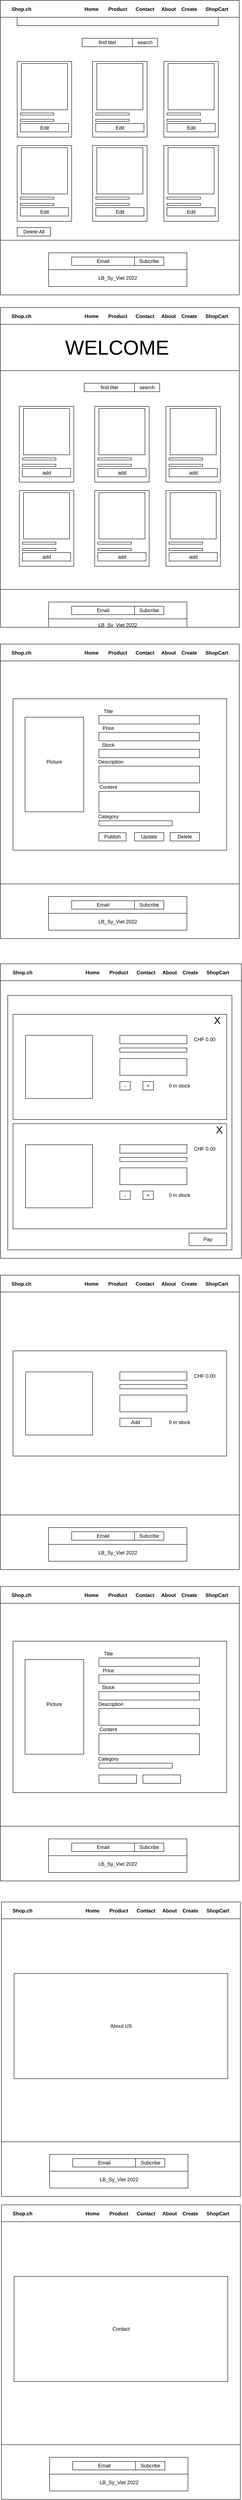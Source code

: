 <mxfile version="13.9.9" type="device"><diagram id="aAwoSKU20hI0yWOEEthW" name="Seite-1"><mxGraphModel dx="1328" dy="800" grid="1" gridSize="10" guides="1" tooltips="1" connect="1" arrows="1" fold="1" page="1" pageScale="1" pageWidth="827" pageHeight="1169" math="0" shadow="0"><root><mxCell id="0"/><mxCell id="1" parent="0"/><mxCell id="VE9Fbb1zodF2gff51xlT-2" value="Shop.ch                                      Home       Product      Contact     About    Create      ShopCart" style="swimlane;startSize=40;" parent="1" vertex="1"><mxGeometry x="170" y="380" width="570" height="700" as="geometry"/></mxCell><mxCell id="VE9Fbb1zodF2gff51xlT-9" value="" style="rounded=0;whiteSpace=wrap;html=1;rotation=-180;" parent="VE9Fbb1zodF2gff51xlT-2" vertex="1"><mxGeometry y="570" width="570" height="130" as="geometry"/></mxCell><mxCell id="VE9Fbb1zodF2gff51xlT-10" value="v" style="rounded=0;whiteSpace=wrap;html=1;" parent="VE9Fbb1zodF2gff51xlT-2" vertex="1"><mxGeometry x="115" y="600" width="330" height="40" as="geometry"/></mxCell><mxCell id="VE9Fbb1zodF2gff51xlT-11" value="Email" style="rounded=0;whiteSpace=wrap;html=1;" parent="VE9Fbb1zodF2gff51xlT-2" vertex="1"><mxGeometry x="170" y="610" width="150" height="20" as="geometry"/></mxCell><mxCell id="VE9Fbb1zodF2gff51xlT-12" value="Subcribe" style="rounded=0;whiteSpace=wrap;html=1;" parent="VE9Fbb1zodF2gff51xlT-2" vertex="1"><mxGeometry x="320" y="610" width="70" height="20" as="geometry"/></mxCell><mxCell id="VE9Fbb1zodF2gff51xlT-14" value="&lt;div&gt;&lt;span&gt;LB_Sy_Viet 2022&lt;/span&gt;&lt;/div&gt;" style="rounded=0;whiteSpace=wrap;html=1;" parent="VE9Fbb1zodF2gff51xlT-2" vertex="1"><mxGeometry x="115" y="640" width="330" height="40" as="geometry"/></mxCell><mxCell id="0Js-9L7EiViOuTDmdmKw-418" value="" style="rounded=0;whiteSpace=wrap;html=1;rotation=-90;" parent="VE9Fbb1zodF2gff51xlT-2" vertex="1"><mxGeometry x="15" y="370" width="180" height="130" as="geometry"/></mxCell><mxCell id="0Js-9L7EiViOuTDmdmKw-419" value="" style="rounded=0;whiteSpace=wrap;html=1;rotation=-90;" parent="VE9Fbb1zodF2gff51xlT-2" vertex="1"><mxGeometry x="195" y="370" width="180" height="130" as="geometry"/></mxCell><mxCell id="0Js-9L7EiViOuTDmdmKw-420" value="" style="rounded=0;whiteSpace=wrap;html=1;rotation=-90;" parent="VE9Fbb1zodF2gff51xlT-2" vertex="1"><mxGeometry x="275" y="445" width="20" height="115" as="geometry"/></mxCell><mxCell id="0Js-9L7EiViOuTDmdmKw-421" value="Edit" style="rounded=0;whiteSpace=wrap;html=1;rotation=0;" parent="VE9Fbb1zodF2gff51xlT-2" vertex="1"><mxGeometry x="47.5" y="492.5" width="115" height="20" as="geometry"/></mxCell><mxCell id="0Js-9L7EiViOuTDmdmKw-422" value="" style="whiteSpace=wrap;html=1;aspect=fixed;" parent="VE9Fbb1zodF2gff51xlT-2" vertex="1"><mxGeometry x="50" y="350" width="110" height="110" as="geometry"/></mxCell><mxCell id="0Js-9L7EiViOuTDmdmKw-423" value="" style="whiteSpace=wrap;html=1;aspect=fixed;" parent="VE9Fbb1zodF2gff51xlT-2" vertex="1"><mxGeometry x="230" y="350" width="110" height="110" as="geometry"/></mxCell><mxCell id="0Js-9L7EiViOuTDmdmKw-424" value="" style="rounded=0;whiteSpace=wrap;html=1;rotation=-90;" parent="VE9Fbb1zodF2gff51xlT-2" vertex="1"><mxGeometry x="85" y="445" width="5" height="80" as="geometry"/></mxCell><mxCell id="0Js-9L7EiViOuTDmdmKw-425" value="" style="rounded=0;whiteSpace=wrap;html=1;rotation=-90;" parent="VE9Fbb1zodF2gff51xlT-2" vertex="1"><mxGeometry x="85" y="430" width="5" height="80" as="geometry"/></mxCell><mxCell id="0Js-9L7EiViOuTDmdmKw-426" value="" style="rounded=0;whiteSpace=wrap;html=1;rotation=-90;" parent="VE9Fbb1zodF2gff51xlT-2" vertex="1"><mxGeometry x="265" y="430" width="5" height="80" as="geometry"/></mxCell><mxCell id="0Js-9L7EiViOuTDmdmKw-427" value="" style="rounded=0;whiteSpace=wrap;html=1;rotation=-90;" parent="VE9Fbb1zodF2gff51xlT-2" vertex="1"><mxGeometry x="265" y="445" width="5" height="80" as="geometry"/></mxCell><mxCell id="0Js-9L7EiViOuTDmdmKw-428" value="" style="rounded=0;whiteSpace=wrap;html=1;rotation=-90;" parent="VE9Fbb1zodF2gff51xlT-2" vertex="1"><mxGeometry x="365" y="370" width="180" height="130" as="geometry"/></mxCell><mxCell id="0Js-9L7EiViOuTDmdmKw-429" value="" style="rounded=0;whiteSpace=wrap;html=1;rotation=-90;" parent="VE9Fbb1zodF2gff51xlT-2" vertex="1"><mxGeometry x="445" y="445" width="20" height="115" as="geometry"/></mxCell><mxCell id="0Js-9L7EiViOuTDmdmKw-430" value="" style="whiteSpace=wrap;html=1;aspect=fixed;" parent="VE9Fbb1zodF2gff51xlT-2" vertex="1"><mxGeometry x="400" y="350" width="110" height="110" as="geometry"/></mxCell><mxCell id="0Js-9L7EiViOuTDmdmKw-431" value="" style="rounded=0;whiteSpace=wrap;html=1;rotation=-90;" parent="VE9Fbb1zodF2gff51xlT-2" vertex="1"><mxGeometry x="435" y="430" width="5" height="80" as="geometry"/></mxCell><mxCell id="0Js-9L7EiViOuTDmdmKw-432" value="" style="rounded=0;whiteSpace=wrap;html=1;rotation=-90;" parent="VE9Fbb1zodF2gff51xlT-2" vertex="1"><mxGeometry x="435" y="445" width="5" height="80" as="geometry"/></mxCell><mxCell id="0Js-9L7EiViOuTDmdmKw-433" value="" style="rounded=0;whiteSpace=wrap;html=1;rotation=-90;" parent="VE9Fbb1zodF2gff51xlT-2" vertex="1"><mxGeometry x="195" y="370" width="180" height="130" as="geometry"/></mxCell><mxCell id="0Js-9L7EiViOuTDmdmKw-434" value="Edit" style="rounded=0;whiteSpace=wrap;html=1;rotation=0;" parent="VE9Fbb1zodF2gff51xlT-2" vertex="1"><mxGeometry x="227.5" y="492.5" width="115" height="20" as="geometry"/></mxCell><mxCell id="0Js-9L7EiViOuTDmdmKw-435" value="" style="whiteSpace=wrap;html=1;aspect=fixed;" parent="VE9Fbb1zodF2gff51xlT-2" vertex="1"><mxGeometry x="230" y="350" width="110" height="110" as="geometry"/></mxCell><mxCell id="0Js-9L7EiViOuTDmdmKw-436" value="" style="rounded=0;whiteSpace=wrap;html=1;rotation=-90;" parent="VE9Fbb1zodF2gff51xlT-2" vertex="1"><mxGeometry x="265" y="445" width="5" height="80" as="geometry"/></mxCell><mxCell id="0Js-9L7EiViOuTDmdmKw-437" value="" style="rounded=0;whiteSpace=wrap;html=1;rotation=-90;" parent="VE9Fbb1zodF2gff51xlT-2" vertex="1"><mxGeometry x="265" y="430" width="5" height="80" as="geometry"/></mxCell><mxCell id="0Js-9L7EiViOuTDmdmKw-438" value="" style="rounded=0;whiteSpace=wrap;html=1;rotation=-90;" parent="VE9Fbb1zodF2gff51xlT-2" vertex="1"><mxGeometry x="365" y="370" width="180" height="130" as="geometry"/></mxCell><mxCell id="0Js-9L7EiViOuTDmdmKw-439" value="Edit" style="rounded=0;whiteSpace=wrap;html=1;rotation=0;" parent="VE9Fbb1zodF2gff51xlT-2" vertex="1"><mxGeometry x="397.5" y="492.5" width="115" height="20" as="geometry"/></mxCell><mxCell id="0Js-9L7EiViOuTDmdmKw-440" value="" style="whiteSpace=wrap;html=1;aspect=fixed;" parent="VE9Fbb1zodF2gff51xlT-2" vertex="1"><mxGeometry x="400" y="350" width="110" height="110" as="geometry"/></mxCell><mxCell id="0Js-9L7EiViOuTDmdmKw-441" value="" style="rounded=0;whiteSpace=wrap;html=1;rotation=-90;" parent="VE9Fbb1zodF2gff51xlT-2" vertex="1"><mxGeometry x="435" y="445" width="5" height="80" as="geometry"/></mxCell><mxCell id="0Js-9L7EiViOuTDmdmKw-442" value="" style="rounded=0;whiteSpace=wrap;html=1;rotation=-90;" parent="VE9Fbb1zodF2gff51xlT-2" vertex="1"><mxGeometry x="435" y="430" width="5" height="80" as="geometry"/></mxCell><mxCell id="0Js-9L7EiViOuTDmdmKw-443" value="" style="rounded=0;whiteSpace=wrap;html=1;rotation=-90;" parent="VE9Fbb1zodF2gff51xlT-2" vertex="1"><mxGeometry x="15" y="170" width="180" height="130" as="geometry"/></mxCell><mxCell id="0Js-9L7EiViOuTDmdmKw-444" value="" style="rounded=0;whiteSpace=wrap;html=1;rotation=-90;" parent="VE9Fbb1zodF2gff51xlT-2" vertex="1"><mxGeometry x="195" y="170" width="180" height="130" as="geometry"/></mxCell><mxCell id="0Js-9L7EiViOuTDmdmKw-445" value="" style="rounded=0;whiteSpace=wrap;html=1;rotation=-90;" parent="VE9Fbb1zodF2gff51xlT-2" vertex="1"><mxGeometry x="275" y="245" width="20" height="115" as="geometry"/></mxCell><mxCell id="0Js-9L7EiViOuTDmdmKw-446" value="Edit" style="rounded=0;whiteSpace=wrap;html=1;rotation=0;" parent="VE9Fbb1zodF2gff51xlT-2" vertex="1"><mxGeometry x="47.5" y="292.5" width="115" height="20" as="geometry"/></mxCell><mxCell id="0Js-9L7EiViOuTDmdmKw-447" value="" style="whiteSpace=wrap;html=1;aspect=fixed;" parent="VE9Fbb1zodF2gff51xlT-2" vertex="1"><mxGeometry x="50" y="150" width="110" height="110" as="geometry"/></mxCell><mxCell id="0Js-9L7EiViOuTDmdmKw-448" value="" style="whiteSpace=wrap;html=1;aspect=fixed;" parent="VE9Fbb1zodF2gff51xlT-2" vertex="1"><mxGeometry x="230" y="150" width="110" height="110" as="geometry"/></mxCell><mxCell id="0Js-9L7EiViOuTDmdmKw-449" value="" style="rounded=0;whiteSpace=wrap;html=1;rotation=-90;" parent="VE9Fbb1zodF2gff51xlT-2" vertex="1"><mxGeometry x="85" y="245" width="5" height="80" as="geometry"/></mxCell><mxCell id="0Js-9L7EiViOuTDmdmKw-450" value="" style="rounded=0;whiteSpace=wrap;html=1;rotation=-90;" parent="VE9Fbb1zodF2gff51xlT-2" vertex="1"><mxGeometry x="85" y="230" width="5" height="80" as="geometry"/></mxCell><mxCell id="0Js-9L7EiViOuTDmdmKw-451" value="" style="rounded=0;whiteSpace=wrap;html=1;rotation=-90;" parent="VE9Fbb1zodF2gff51xlT-2" vertex="1"><mxGeometry x="265" y="230" width="5" height="80" as="geometry"/></mxCell><mxCell id="0Js-9L7EiViOuTDmdmKw-452" value="" style="rounded=0;whiteSpace=wrap;html=1;rotation=-90;" parent="VE9Fbb1zodF2gff51xlT-2" vertex="1"><mxGeometry x="265" y="245" width="5" height="80" as="geometry"/></mxCell><mxCell id="0Js-9L7EiViOuTDmdmKw-453" value="" style="rounded=0;whiteSpace=wrap;html=1;rotation=-90;" parent="VE9Fbb1zodF2gff51xlT-2" vertex="1"><mxGeometry x="365" y="170" width="180" height="130" as="geometry"/></mxCell><mxCell id="0Js-9L7EiViOuTDmdmKw-454" value="" style="rounded=0;whiteSpace=wrap;html=1;rotation=-90;" parent="VE9Fbb1zodF2gff51xlT-2" vertex="1"><mxGeometry x="445" y="245" width="20" height="115" as="geometry"/></mxCell><mxCell id="0Js-9L7EiViOuTDmdmKw-455" value="" style="whiteSpace=wrap;html=1;aspect=fixed;" parent="VE9Fbb1zodF2gff51xlT-2" vertex="1"><mxGeometry x="400" y="150" width="110" height="110" as="geometry"/></mxCell><mxCell id="0Js-9L7EiViOuTDmdmKw-456" value="" style="rounded=0;whiteSpace=wrap;html=1;rotation=-90;" parent="VE9Fbb1zodF2gff51xlT-2" vertex="1"><mxGeometry x="435" y="230" width="5" height="80" as="geometry"/></mxCell><mxCell id="0Js-9L7EiViOuTDmdmKw-457" value="" style="rounded=0;whiteSpace=wrap;html=1;rotation=-90;" parent="VE9Fbb1zodF2gff51xlT-2" vertex="1"><mxGeometry x="435" y="245" width="5" height="80" as="geometry"/></mxCell><mxCell id="0Js-9L7EiViOuTDmdmKw-458" value="" style="rounded=0;whiteSpace=wrap;html=1;rotation=-90;" parent="VE9Fbb1zodF2gff51xlT-2" vertex="1"><mxGeometry x="195" y="170" width="180" height="130" as="geometry"/></mxCell><mxCell id="0Js-9L7EiViOuTDmdmKw-459" value="Edit" style="rounded=0;whiteSpace=wrap;html=1;rotation=0;" parent="VE9Fbb1zodF2gff51xlT-2" vertex="1"><mxGeometry x="227.5" y="292.5" width="115" height="20" as="geometry"/></mxCell><mxCell id="0Js-9L7EiViOuTDmdmKw-460" value="" style="whiteSpace=wrap;html=1;aspect=fixed;" parent="VE9Fbb1zodF2gff51xlT-2" vertex="1"><mxGeometry x="230" y="150" width="110" height="110" as="geometry"/></mxCell><mxCell id="0Js-9L7EiViOuTDmdmKw-461" value="" style="rounded=0;whiteSpace=wrap;html=1;rotation=-90;" parent="VE9Fbb1zodF2gff51xlT-2" vertex="1"><mxGeometry x="265" y="245" width="5" height="80" as="geometry"/></mxCell><mxCell id="0Js-9L7EiViOuTDmdmKw-462" value="" style="rounded=0;whiteSpace=wrap;html=1;rotation=-90;" parent="VE9Fbb1zodF2gff51xlT-2" vertex="1"><mxGeometry x="265" y="230" width="5" height="80" as="geometry"/></mxCell><mxCell id="0Js-9L7EiViOuTDmdmKw-463" value="" style="rounded=0;whiteSpace=wrap;html=1;rotation=-90;" parent="VE9Fbb1zodF2gff51xlT-2" vertex="1"><mxGeometry x="365" y="170" width="180" height="130" as="geometry"/></mxCell><mxCell id="0Js-9L7EiViOuTDmdmKw-464" value="Edit" style="rounded=0;whiteSpace=wrap;html=1;rotation=0;" parent="VE9Fbb1zodF2gff51xlT-2" vertex="1"><mxGeometry x="397.5" y="292.5" width="115" height="20" as="geometry"/></mxCell><mxCell id="0Js-9L7EiViOuTDmdmKw-465" value="" style="whiteSpace=wrap;html=1;aspect=fixed;" parent="VE9Fbb1zodF2gff51xlT-2" vertex="1"><mxGeometry x="400" y="150" width="110" height="110" as="geometry"/></mxCell><mxCell id="0Js-9L7EiViOuTDmdmKw-466" value="" style="rounded=0;whiteSpace=wrap;html=1;rotation=-90;" parent="VE9Fbb1zodF2gff51xlT-2" vertex="1"><mxGeometry x="435" y="245" width="5" height="80" as="geometry"/></mxCell><mxCell id="0Js-9L7EiViOuTDmdmKw-467" value="" style="rounded=0;whiteSpace=wrap;html=1;rotation=-90;" parent="VE9Fbb1zodF2gff51xlT-2" vertex="1"><mxGeometry x="435" y="230" width="5" height="80" as="geometry"/></mxCell><mxCell id="0L6cYqDR4b1491k7_9jJ-1" value="" style="rounded=0;whiteSpace=wrap;html=1;" parent="VE9Fbb1zodF2gff51xlT-2" vertex="1"><mxGeometry x="40" y="40" width="480" height="20" as="geometry"/></mxCell><mxCell id="0L6cYqDR4b1491k7_9jJ-2" value="Delete All" style="rounded=0;whiteSpace=wrap;html=1;" parent="VE9Fbb1zodF2gff51xlT-2" vertex="1"><mxGeometry x="40" y="540" width="80" height="20" as="geometry"/></mxCell><mxCell id="0L6cYqDR4b1491k7_9jJ-12" value="find titel" style="rounded=0;whiteSpace=wrap;html=1;" parent="VE9Fbb1zodF2gff51xlT-2" vertex="1"><mxGeometry x="195" y="90" width="120" height="20" as="geometry"/></mxCell><mxCell id="0L6cYqDR4b1491k7_9jJ-13" value="search" style="rounded=0;whiteSpace=wrap;html=1;" parent="VE9Fbb1zodF2gff51xlT-2" vertex="1"><mxGeometry x="315" y="90" width="60" height="20" as="geometry"/></mxCell><mxCell id="0Js-9L7EiViOuTDmdmKw-93" value="Shop.ch                                      Home       Product      Contact     About    Create      ShopCart" style="swimlane;startSize=40;" parent="1" vertex="1"><mxGeometry x="170" y="1110" width="570" height="760" as="geometry"/></mxCell><mxCell id="0Js-9L7EiViOuTDmdmKw-130" value="&lt;font style=&quot;font-size: 48px&quot;&gt;WELCOME&amp;nbsp;&lt;/font&gt;" style="rounded=0;whiteSpace=wrap;html=1;" parent="0Js-9L7EiViOuTDmdmKw-93" vertex="1"><mxGeometry y="40" width="570" height="110" as="geometry"/></mxCell><mxCell id="0Js-9L7EiViOuTDmdmKw-136" value="" style="rounded=0;whiteSpace=wrap;html=1;rotation=-90;" parent="0Js-9L7EiViOuTDmdmKw-93" vertex="1"><mxGeometry x="20" y="460" width="180" height="130" as="geometry"/></mxCell><mxCell id="0Js-9L7EiViOuTDmdmKw-137" value="" style="rounded=0;whiteSpace=wrap;html=1;rotation=-90;" parent="0Js-9L7EiViOuTDmdmKw-93" vertex="1"><mxGeometry x="200" y="460" width="180" height="130" as="geometry"/></mxCell><mxCell id="0Js-9L7EiViOuTDmdmKw-138" value="" style="rounded=0;whiteSpace=wrap;html=1;rotation=-90;" parent="0Js-9L7EiViOuTDmdmKw-93" vertex="1"><mxGeometry x="280" y="535" width="20" height="115" as="geometry"/></mxCell><mxCell id="0Js-9L7EiViOuTDmdmKw-139" value="add" style="rounded=0;whiteSpace=wrap;html=1;rotation=0;" parent="0Js-9L7EiViOuTDmdmKw-93" vertex="1"><mxGeometry x="52.5" y="582.5" width="115" height="20" as="geometry"/></mxCell><mxCell id="0Js-9L7EiViOuTDmdmKw-140" value="" style="whiteSpace=wrap;html=1;aspect=fixed;" parent="0Js-9L7EiViOuTDmdmKw-93" vertex="1"><mxGeometry x="55" y="440" width="110" height="110" as="geometry"/></mxCell><mxCell id="0Js-9L7EiViOuTDmdmKw-141" value="" style="whiteSpace=wrap;html=1;aspect=fixed;" parent="0Js-9L7EiViOuTDmdmKw-93" vertex="1"><mxGeometry x="235" y="440" width="110" height="110" as="geometry"/></mxCell><mxCell id="0Js-9L7EiViOuTDmdmKw-142" value="" style="rounded=0;whiteSpace=wrap;html=1;rotation=-90;" parent="0Js-9L7EiViOuTDmdmKw-93" vertex="1"><mxGeometry x="90" y="535" width="5" height="80" as="geometry"/></mxCell><mxCell id="0Js-9L7EiViOuTDmdmKw-143" value="" style="rounded=0;whiteSpace=wrap;html=1;rotation=-90;" parent="0Js-9L7EiViOuTDmdmKw-93" vertex="1"><mxGeometry x="90" y="520" width="5" height="80" as="geometry"/></mxCell><mxCell id="0Js-9L7EiViOuTDmdmKw-144" value="" style="rounded=0;whiteSpace=wrap;html=1;rotation=-90;" parent="0Js-9L7EiViOuTDmdmKw-93" vertex="1"><mxGeometry x="270" y="520" width="5" height="80" as="geometry"/></mxCell><mxCell id="0Js-9L7EiViOuTDmdmKw-145" value="" style="rounded=0;whiteSpace=wrap;html=1;rotation=-90;" parent="0Js-9L7EiViOuTDmdmKw-93" vertex="1"><mxGeometry x="270" y="535" width="5" height="80" as="geometry"/></mxCell><mxCell id="0Js-9L7EiViOuTDmdmKw-146" value="" style="rounded=0;whiteSpace=wrap;html=1;rotation=-90;" parent="0Js-9L7EiViOuTDmdmKw-93" vertex="1"><mxGeometry x="370" y="460" width="180" height="130" as="geometry"/></mxCell><mxCell id="0Js-9L7EiViOuTDmdmKw-147" value="" style="rounded=0;whiteSpace=wrap;html=1;rotation=-90;" parent="0Js-9L7EiViOuTDmdmKw-93" vertex="1"><mxGeometry x="450" y="535" width="20" height="115" as="geometry"/></mxCell><mxCell id="0Js-9L7EiViOuTDmdmKw-148" value="" style="whiteSpace=wrap;html=1;aspect=fixed;" parent="0Js-9L7EiViOuTDmdmKw-93" vertex="1"><mxGeometry x="405" y="440" width="110" height="110" as="geometry"/></mxCell><mxCell id="0Js-9L7EiViOuTDmdmKw-149" value="" style="rounded=0;whiteSpace=wrap;html=1;rotation=-90;" parent="0Js-9L7EiViOuTDmdmKw-93" vertex="1"><mxGeometry x="440" y="520" width="5" height="80" as="geometry"/></mxCell><mxCell id="0Js-9L7EiViOuTDmdmKw-150" value="" style="rounded=0;whiteSpace=wrap;html=1;rotation=-90;" parent="0Js-9L7EiViOuTDmdmKw-93" vertex="1"><mxGeometry x="440" y="535" width="5" height="80" as="geometry"/></mxCell><mxCell id="0Js-9L7EiViOuTDmdmKw-156" value="" style="rounded=0;whiteSpace=wrap;html=1;rotation=-180;" parent="0Js-9L7EiViOuTDmdmKw-93" vertex="1"><mxGeometry y="670" width="570" height="90" as="geometry"/></mxCell><mxCell id="0Js-9L7EiViOuTDmdmKw-157" value="v" style="rounded=0;whiteSpace=wrap;html=1;" parent="0Js-9L7EiViOuTDmdmKw-93" vertex="1"><mxGeometry x="115" y="700" width="330" height="40" as="geometry"/></mxCell><mxCell id="0Js-9L7EiViOuTDmdmKw-158" value="Email" style="rounded=0;whiteSpace=wrap;html=1;" parent="0Js-9L7EiViOuTDmdmKw-93" vertex="1"><mxGeometry x="170" y="710" width="150" height="20" as="geometry"/></mxCell><mxCell id="0Js-9L7EiViOuTDmdmKw-159" value="Subcribe" style="rounded=0;whiteSpace=wrap;html=1;" parent="0Js-9L7EiViOuTDmdmKw-93" vertex="1"><mxGeometry x="320" y="710" width="70" height="20" as="geometry"/></mxCell><mxCell id="0Js-9L7EiViOuTDmdmKw-160" value="&lt;div&gt;&lt;span&gt;LB_Sy_Viet 2022&lt;/span&gt;&lt;/div&gt;" style="rounded=0;whiteSpace=wrap;html=1;" parent="0Js-9L7EiViOuTDmdmKw-93" vertex="1"><mxGeometry x="115" y="740" width="330" height="30" as="geometry"/></mxCell><mxCell id="0Js-9L7EiViOuTDmdmKw-383" value="" style="rounded=0;whiteSpace=wrap;html=1;rotation=-90;" parent="0Js-9L7EiViOuTDmdmKw-93" vertex="1"><mxGeometry x="200" y="460" width="180" height="130" as="geometry"/></mxCell><mxCell id="0Js-9L7EiViOuTDmdmKw-384" value="add" style="rounded=0;whiteSpace=wrap;html=1;rotation=0;" parent="0Js-9L7EiViOuTDmdmKw-93" vertex="1"><mxGeometry x="232.5" y="582.5" width="115" height="20" as="geometry"/></mxCell><mxCell id="0Js-9L7EiViOuTDmdmKw-385" value="" style="whiteSpace=wrap;html=1;aspect=fixed;" parent="0Js-9L7EiViOuTDmdmKw-93" vertex="1"><mxGeometry x="235" y="440" width="110" height="110" as="geometry"/></mxCell><mxCell id="0Js-9L7EiViOuTDmdmKw-386" value="" style="rounded=0;whiteSpace=wrap;html=1;rotation=-90;" parent="0Js-9L7EiViOuTDmdmKw-93" vertex="1"><mxGeometry x="270" y="535" width="5" height="80" as="geometry"/></mxCell><mxCell id="0Js-9L7EiViOuTDmdmKw-387" value="" style="rounded=0;whiteSpace=wrap;html=1;rotation=-90;" parent="0Js-9L7EiViOuTDmdmKw-93" vertex="1"><mxGeometry x="270" y="520" width="5" height="80" as="geometry"/></mxCell><mxCell id="0Js-9L7EiViOuTDmdmKw-388" value="" style="rounded=0;whiteSpace=wrap;html=1;rotation=-90;" parent="0Js-9L7EiViOuTDmdmKw-93" vertex="1"><mxGeometry x="370" y="460" width="180" height="130" as="geometry"/></mxCell><mxCell id="0Js-9L7EiViOuTDmdmKw-389" value="add" style="rounded=0;whiteSpace=wrap;html=1;rotation=0;" parent="0Js-9L7EiViOuTDmdmKw-93" vertex="1"><mxGeometry x="402.5" y="582.5" width="115" height="20" as="geometry"/></mxCell><mxCell id="0Js-9L7EiViOuTDmdmKw-390" value="" style="whiteSpace=wrap;html=1;aspect=fixed;" parent="0Js-9L7EiViOuTDmdmKw-93" vertex="1"><mxGeometry x="405" y="440" width="110" height="110" as="geometry"/></mxCell><mxCell id="0Js-9L7EiViOuTDmdmKw-391" value="" style="rounded=0;whiteSpace=wrap;html=1;rotation=-90;" parent="0Js-9L7EiViOuTDmdmKw-93" vertex="1"><mxGeometry x="440" y="535" width="5" height="80" as="geometry"/></mxCell><mxCell id="0Js-9L7EiViOuTDmdmKw-392" value="" style="rounded=0;whiteSpace=wrap;html=1;rotation=-90;" parent="0Js-9L7EiViOuTDmdmKw-93" vertex="1"><mxGeometry x="440" y="520" width="5" height="80" as="geometry"/></mxCell><mxCell id="0Js-9L7EiViOuTDmdmKw-393" value="" style="rounded=0;whiteSpace=wrap;html=1;rotation=-90;" parent="0Js-9L7EiViOuTDmdmKw-93" vertex="1"><mxGeometry x="20" y="260" width="180" height="130" as="geometry"/></mxCell><mxCell id="0Js-9L7EiViOuTDmdmKw-394" value="" style="rounded=0;whiteSpace=wrap;html=1;rotation=-90;" parent="0Js-9L7EiViOuTDmdmKw-93" vertex="1"><mxGeometry x="200" y="260" width="180" height="130" as="geometry"/></mxCell><mxCell id="0Js-9L7EiViOuTDmdmKw-395" value="" style="rounded=0;whiteSpace=wrap;html=1;rotation=-90;" parent="0Js-9L7EiViOuTDmdmKw-93" vertex="1"><mxGeometry x="280" y="335" width="20" height="115" as="geometry"/></mxCell><mxCell id="0Js-9L7EiViOuTDmdmKw-396" value="add" style="rounded=0;whiteSpace=wrap;html=1;rotation=0;" parent="0Js-9L7EiViOuTDmdmKw-93" vertex="1"><mxGeometry x="52.5" y="382.5" width="115" height="20" as="geometry"/></mxCell><mxCell id="0Js-9L7EiViOuTDmdmKw-397" value="" style="whiteSpace=wrap;html=1;aspect=fixed;" parent="0Js-9L7EiViOuTDmdmKw-93" vertex="1"><mxGeometry x="55" y="240" width="110" height="110" as="geometry"/></mxCell><mxCell id="0Js-9L7EiViOuTDmdmKw-398" value="" style="whiteSpace=wrap;html=1;aspect=fixed;" parent="0Js-9L7EiViOuTDmdmKw-93" vertex="1"><mxGeometry x="235" y="240" width="110" height="110" as="geometry"/></mxCell><mxCell id="0Js-9L7EiViOuTDmdmKw-399" value="" style="rounded=0;whiteSpace=wrap;html=1;rotation=-90;" parent="0Js-9L7EiViOuTDmdmKw-93" vertex="1"><mxGeometry x="90" y="335" width="5" height="80" as="geometry"/></mxCell><mxCell id="0Js-9L7EiViOuTDmdmKw-400" value="" style="rounded=0;whiteSpace=wrap;html=1;rotation=-90;" parent="0Js-9L7EiViOuTDmdmKw-93" vertex="1"><mxGeometry x="90" y="320" width="5" height="80" as="geometry"/></mxCell><mxCell id="0Js-9L7EiViOuTDmdmKw-401" value="" style="rounded=0;whiteSpace=wrap;html=1;rotation=-90;" parent="0Js-9L7EiViOuTDmdmKw-93" vertex="1"><mxGeometry x="270" y="320" width="5" height="80" as="geometry"/></mxCell><mxCell id="0Js-9L7EiViOuTDmdmKw-402" value="" style="rounded=0;whiteSpace=wrap;html=1;rotation=-90;" parent="0Js-9L7EiViOuTDmdmKw-93" vertex="1"><mxGeometry x="270" y="335" width="5" height="80" as="geometry"/></mxCell><mxCell id="0Js-9L7EiViOuTDmdmKw-403" value="" style="rounded=0;whiteSpace=wrap;html=1;rotation=-90;" parent="0Js-9L7EiViOuTDmdmKw-93" vertex="1"><mxGeometry x="370" y="260" width="180" height="130" as="geometry"/></mxCell><mxCell id="0Js-9L7EiViOuTDmdmKw-404" value="" style="rounded=0;whiteSpace=wrap;html=1;rotation=-90;" parent="0Js-9L7EiViOuTDmdmKw-93" vertex="1"><mxGeometry x="450" y="335" width="20" height="115" as="geometry"/></mxCell><mxCell id="0Js-9L7EiViOuTDmdmKw-405" value="" style="whiteSpace=wrap;html=1;aspect=fixed;" parent="0Js-9L7EiViOuTDmdmKw-93" vertex="1"><mxGeometry x="405" y="240" width="110" height="110" as="geometry"/></mxCell><mxCell id="0Js-9L7EiViOuTDmdmKw-406" value="" style="rounded=0;whiteSpace=wrap;html=1;rotation=-90;" parent="0Js-9L7EiViOuTDmdmKw-93" vertex="1"><mxGeometry x="440" y="320" width="5" height="80" as="geometry"/></mxCell><mxCell id="0Js-9L7EiViOuTDmdmKw-407" value="" style="rounded=0;whiteSpace=wrap;html=1;rotation=-90;" parent="0Js-9L7EiViOuTDmdmKw-93" vertex="1"><mxGeometry x="440" y="335" width="5" height="80" as="geometry"/></mxCell><mxCell id="0Js-9L7EiViOuTDmdmKw-408" value="" style="rounded=0;whiteSpace=wrap;html=1;rotation=-90;" parent="0Js-9L7EiViOuTDmdmKw-93" vertex="1"><mxGeometry x="200" y="260" width="180" height="130" as="geometry"/></mxCell><mxCell id="0Js-9L7EiViOuTDmdmKw-409" value="add" style="rounded=0;whiteSpace=wrap;html=1;rotation=0;" parent="0Js-9L7EiViOuTDmdmKw-93" vertex="1"><mxGeometry x="232.5" y="382.5" width="115" height="20" as="geometry"/></mxCell><mxCell id="0Js-9L7EiViOuTDmdmKw-410" value="" style="whiteSpace=wrap;html=1;aspect=fixed;" parent="0Js-9L7EiViOuTDmdmKw-93" vertex="1"><mxGeometry x="235" y="240" width="110" height="110" as="geometry"/></mxCell><mxCell id="0Js-9L7EiViOuTDmdmKw-411" value="" style="rounded=0;whiteSpace=wrap;html=1;rotation=-90;" parent="0Js-9L7EiViOuTDmdmKw-93" vertex="1"><mxGeometry x="270" y="335" width="5" height="80" as="geometry"/></mxCell><mxCell id="0Js-9L7EiViOuTDmdmKw-412" value="" style="rounded=0;whiteSpace=wrap;html=1;rotation=-90;" parent="0Js-9L7EiViOuTDmdmKw-93" vertex="1"><mxGeometry x="270" y="320" width="5" height="80" as="geometry"/></mxCell><mxCell id="0Js-9L7EiViOuTDmdmKw-413" value="" style="rounded=0;whiteSpace=wrap;html=1;rotation=-90;" parent="0Js-9L7EiViOuTDmdmKw-93" vertex="1"><mxGeometry x="370" y="260" width="180" height="130" as="geometry"/></mxCell><mxCell id="0Js-9L7EiViOuTDmdmKw-414" value="add" style="rounded=0;whiteSpace=wrap;html=1;rotation=0;" parent="0Js-9L7EiViOuTDmdmKw-93" vertex="1"><mxGeometry x="402.5" y="382.5" width="115" height="20" as="geometry"/></mxCell><mxCell id="0Js-9L7EiViOuTDmdmKw-415" value="" style="whiteSpace=wrap;html=1;aspect=fixed;" parent="0Js-9L7EiViOuTDmdmKw-93" vertex="1"><mxGeometry x="405" y="240" width="110" height="110" as="geometry"/></mxCell><mxCell id="0Js-9L7EiViOuTDmdmKw-416" value="" style="rounded=0;whiteSpace=wrap;html=1;rotation=-90;" parent="0Js-9L7EiViOuTDmdmKw-93" vertex="1"><mxGeometry x="440" y="335" width="5" height="80" as="geometry"/></mxCell><mxCell id="0Js-9L7EiViOuTDmdmKw-417" value="" style="rounded=0;whiteSpace=wrap;html=1;rotation=-90;" parent="0Js-9L7EiViOuTDmdmKw-93" vertex="1"><mxGeometry x="440" y="320" width="5" height="80" as="geometry"/></mxCell><mxCell id="0L6cYqDR4b1491k7_9jJ-9" value="find titel" style="rounded=0;whiteSpace=wrap;html=1;" parent="0Js-9L7EiViOuTDmdmKw-93" vertex="1"><mxGeometry x="200" y="180" width="120" height="20" as="geometry"/></mxCell><mxCell id="0L6cYqDR4b1491k7_9jJ-10" value="search" style="rounded=0;whiteSpace=wrap;html=1;" parent="0Js-9L7EiViOuTDmdmKw-93" vertex="1"><mxGeometry x="320" y="180" width="60" height="20" as="geometry"/></mxCell><mxCell id="0Js-9L7EiViOuTDmdmKw-163" value="" style="rounded=0;whiteSpace=wrap;html=1;strokeColor=none;" parent="1" vertex="1"><mxGeometry x="280" y="1870" width="360" height="50" as="geometry"/></mxCell><mxCell id="0Js-9L7EiViOuTDmdmKw-168" value="" style="endArrow=none;html=1;exitX=0;exitY=0;exitDx=0;exitDy=0;entryX=1;entryY=1;entryDx=0;entryDy=0;" parent="1" source="0Js-9L7EiViOuTDmdmKw-163" target="0Js-9L7EiViOuTDmdmKw-93" edge="1"><mxGeometry width="50" height="50" relative="1" as="geometry"><mxPoint x="400" y="1790" as="sourcePoint"/><mxPoint x="450" y="1740" as="targetPoint"/></mxGeometry></mxCell><mxCell id="0Js-9L7EiViOuTDmdmKw-169" value="Shop.ch                                      Home       Product      Contact     About    Create      ShopCart" style="swimlane;startSize=40;" parent="1" vertex="1"><mxGeometry x="170" y="1910" width="570" height="700" as="geometry"/></mxCell><mxCell id="0Js-9L7EiViOuTDmdmKw-172" value="" style="rounded=0;whiteSpace=wrap;html=1;rotation=-180;" parent="0Js-9L7EiViOuTDmdmKw-169" vertex="1"><mxGeometry y="570" width="570" height="130" as="geometry"/></mxCell><mxCell id="0Js-9L7EiViOuTDmdmKw-173" value="v" style="rounded=0;whiteSpace=wrap;html=1;" parent="0Js-9L7EiViOuTDmdmKw-169" vertex="1"><mxGeometry x="115" y="600" width="330" height="40" as="geometry"/></mxCell><mxCell id="0Js-9L7EiViOuTDmdmKw-174" value="Email" style="rounded=0;whiteSpace=wrap;html=1;" parent="0Js-9L7EiViOuTDmdmKw-169" vertex="1"><mxGeometry x="170" y="610" width="150" height="20" as="geometry"/></mxCell><mxCell id="0Js-9L7EiViOuTDmdmKw-175" value="Subcribe" style="rounded=0;whiteSpace=wrap;html=1;" parent="0Js-9L7EiViOuTDmdmKw-169" vertex="1"><mxGeometry x="320" y="610" width="70" height="20" as="geometry"/></mxCell><mxCell id="0Js-9L7EiViOuTDmdmKw-176" value="&lt;div&gt;&lt;span&gt;LB_Sy_Viet 2022&lt;/span&gt;&lt;/div&gt;" style="rounded=0;whiteSpace=wrap;html=1;" parent="0Js-9L7EiViOuTDmdmKw-169" vertex="1"><mxGeometry x="115" y="640" width="330" height="40" as="geometry"/></mxCell><mxCell id="0Js-9L7EiViOuTDmdmKw-205" value="" style="rounded=0;whiteSpace=wrap;html=1;fillColor=#ffffff;" parent="0Js-9L7EiViOuTDmdmKw-169" vertex="1"><mxGeometry x="30" y="130" width="510" height="360" as="geometry"/></mxCell><mxCell id="0Js-9L7EiViOuTDmdmKw-206" value="" style="rounded=0;whiteSpace=wrap;html=1;fillColor=#ffffff;rotation=-90;" parent="0Js-9L7EiViOuTDmdmKw-169" vertex="1"><mxGeometry x="16.25" y="216.25" width="225" height="140" as="geometry"/></mxCell><mxCell id="0Js-9L7EiViOuTDmdmKw-215" value="" style="rounded=0;whiteSpace=wrap;html=1;fillColor=#ffffff;rotation=0;" parent="0Js-9L7EiViOuTDmdmKw-169" vertex="1"><mxGeometry x="235" y="170" width="240" height="20" as="geometry"/></mxCell><mxCell id="0Js-9L7EiViOuTDmdmKw-216" value="" style="rounded=0;whiteSpace=wrap;html=1;fillColor=#ffffff;rotation=0;" parent="0Js-9L7EiViOuTDmdmKw-169" vertex="1"><mxGeometry x="235" y="210" width="240" height="20" as="geometry"/></mxCell><mxCell id="0Js-9L7EiViOuTDmdmKw-217" value="" style="rounded=0;whiteSpace=wrap;html=1;fillColor=#ffffff;rotation=0;" parent="0Js-9L7EiViOuTDmdmKw-169" vertex="1"><mxGeometry x="235" y="250" width="240" height="20" as="geometry"/></mxCell><mxCell id="0Js-9L7EiViOuTDmdmKw-218" value="" style="rounded=0;whiteSpace=wrap;html=1;fillColor=#ffffff;rotation=0;" parent="0Js-9L7EiViOuTDmdmKw-169" vertex="1"><mxGeometry x="235" y="290" width="240" height="40" as="geometry"/></mxCell><mxCell id="0Js-9L7EiViOuTDmdmKw-231" value="" style="rounded=0;whiteSpace=wrap;html=1;fillColor=#ffffff;rotation=0;" parent="0Js-9L7EiViOuTDmdmKw-169" vertex="1"><mxGeometry x="235" y="350" width="240" height="50" as="geometry"/></mxCell><mxCell id="0Js-9L7EiViOuTDmdmKw-232" value="Publish" style="rounded=0;whiteSpace=wrap;html=1;fillColor=#ffffff;rotation=0;" parent="0Js-9L7EiViOuTDmdmKw-169" vertex="1"><mxGeometry x="235" y="448" width="65" height="20" as="geometry"/></mxCell><mxCell id="0Js-9L7EiViOuTDmdmKw-233" value="Update" style="rounded=0;whiteSpace=wrap;html=1;fillColor=#ffffff;rotation=0;" parent="0Js-9L7EiViOuTDmdmKw-169" vertex="1"><mxGeometry x="320" y="448" width="70" height="20" as="geometry"/></mxCell><mxCell id="0Js-9L7EiViOuTDmdmKw-234" value="" style="rounded=0;whiteSpace=wrap;html=1;fillColor=#ffffff;rotation=0;" parent="0Js-9L7EiViOuTDmdmKw-169" vertex="1"><mxGeometry x="235" y="420" width="175" height="12" as="geometry"/></mxCell><mxCell id="0Js-9L7EiViOuTDmdmKw-235" value="Title&lt;span style=&quot;color: rgba(0 , 0 , 0 , 0) ; font-family: monospace ; font-size: 0px&quot;&gt;%3CmxGraphModel%3E%3Croot%3E%3CmxCell%20id%3D%220%22%2F%3E%3CmxCell%20id%3D%221%22%20parent%3D%220%22%2F%3E%3CmxCell%20id%3D%222%22%20value%3D%22%22%20style%3D%22rounded%3D0%3BwhiteSpace%3Dwrap%3Bhtml%3D1%3BfillColor%3D%23ffffff%3Brotation%3D0%3B%22%20vertex%3D%221%22%20parent%3D%221%22%3E%3CmxGeometry%20x%3D%22405%22%20y%3D%222080%22%20width%3D%22240%22%20height%3D%2220%22%20as%3D%22geometry%22%2F%3E%3C%2FmxCell%3E%3C%2Froot%3E%3C%2FmxGraphModel%3E&lt;/span&gt;" style="rounded=0;whiteSpace=wrap;html=1;rotation=0;strokeColor=none;fillColor=none;" parent="0Js-9L7EiViOuTDmdmKw-169" vertex="1"><mxGeometry x="235" y="150" width="45" height="20" as="geometry"/></mxCell><mxCell id="0Js-9L7EiViOuTDmdmKw-236" value="Price" style="rounded=0;whiteSpace=wrap;html=1;rotation=0;strokeColor=none;fillColor=none;" parent="0Js-9L7EiViOuTDmdmKw-169" vertex="1"><mxGeometry x="235" y="190" width="45" height="20" as="geometry"/></mxCell><mxCell id="0Js-9L7EiViOuTDmdmKw-237" value="Stock" style="rounded=0;whiteSpace=wrap;html=1;rotation=0;strokeColor=none;fillColor=none;" parent="0Js-9L7EiViOuTDmdmKw-169" vertex="1"><mxGeometry x="235" y="230" width="45" height="20" as="geometry"/></mxCell><mxCell id="0Js-9L7EiViOuTDmdmKw-238" value="Description" style="rounded=0;whiteSpace=wrap;html=1;rotation=0;strokeColor=none;fillColor=none;" parent="0Js-9L7EiViOuTDmdmKw-169" vertex="1"><mxGeometry x="241.25" y="270" width="45" height="20" as="geometry"/></mxCell><mxCell id="0Js-9L7EiViOuTDmdmKw-239" value="Content" style="rounded=0;whiteSpace=wrap;html=1;rotation=0;strokeColor=none;fillColor=none;" parent="0Js-9L7EiViOuTDmdmKw-169" vertex="1"><mxGeometry x="235" y="330" width="45" height="20" as="geometry"/></mxCell><mxCell id="0Js-9L7EiViOuTDmdmKw-240" value="Category" style="rounded=0;whiteSpace=wrap;html=1;rotation=0;strokeColor=none;fillColor=none;" parent="0Js-9L7EiViOuTDmdmKw-169" vertex="1"><mxGeometry x="235" y="400" width="45" height="20" as="geometry"/></mxCell><mxCell id="0Js-9L7EiViOuTDmdmKw-241" value="Picture" style="rounded=0;whiteSpace=wrap;html=1;rotation=0;strokeColor=none;fillColor=none;" parent="0Js-9L7EiViOuTDmdmKw-169" vertex="1"><mxGeometry x="106.25" y="270" width="45" height="20" as="geometry"/></mxCell><mxCell id="0L6cYqDR4b1491k7_9jJ-69" value="Delete" style="rounded=0;whiteSpace=wrap;html=1;fillColor=#ffffff;rotation=0;" parent="0Js-9L7EiViOuTDmdmKw-169" vertex="1"><mxGeometry x="405" y="448" width="70" height="20" as="geometry"/></mxCell><mxCell id="0Js-9L7EiViOuTDmdmKw-242" value="Shop.ch                                      Home       Product      Contact     About    Create      ShopCart" style="swimlane;startSize=40;" parent="1" vertex="1"><mxGeometry x="170" y="2670" width="575" height="700" as="geometry"/></mxCell><mxCell id="0Js-9L7EiViOuTDmdmKw-278" value="" style="rounded=0;whiteSpace=wrap;html=1;fillColor=#ffffff;" parent="0Js-9L7EiViOuTDmdmKw-242" vertex="1"><mxGeometry x="17.5" y="75" width="535" height="605" as="geometry"/></mxCell><mxCell id="0Js-9L7EiViOuTDmdmKw-359" value="" style="rounded=0;whiteSpace=wrap;html=1;fillColor=#ffffff;" parent="0Js-9L7EiViOuTDmdmKw-242" vertex="1"><mxGeometry x="30" y="120" width="510" height="250" as="geometry"/></mxCell><mxCell id="0Js-9L7EiViOuTDmdmKw-360" value="" style="rounded=0;whiteSpace=wrap;html=1;fillColor=#ffffff;rotation=0;" parent="0Js-9L7EiViOuTDmdmKw-242" vertex="1"><mxGeometry x="60" y="170" width="160" height="150" as="geometry"/></mxCell><mxCell id="0Js-9L7EiViOuTDmdmKw-361" value="" style="rounded=0;whiteSpace=wrap;html=1;fillColor=#ffffff;rotation=0;" parent="0Js-9L7EiViOuTDmdmKw-242" vertex="1"><mxGeometry x="285" y="170" width="160" height="20" as="geometry"/></mxCell><mxCell id="0Js-9L7EiViOuTDmdmKw-362" value="" style="rounded=0;whiteSpace=wrap;html=1;fillColor=#ffffff;rotation=0;" parent="0Js-9L7EiViOuTDmdmKw-242" vertex="1"><mxGeometry x="285" y="225" width="160" height="40" as="geometry"/></mxCell><mxCell id="0Js-9L7EiViOuTDmdmKw-363" value="" style="rounded=0;whiteSpace=wrap;html=1;fillColor=#ffffff;rotation=0;" parent="0Js-9L7EiViOuTDmdmKw-242" vertex="1"><mxGeometry x="285" y="200" width="160" height="10" as="geometry"/></mxCell><mxCell id="0Js-9L7EiViOuTDmdmKw-364" value="-&lt;span style=&quot;color: rgba(0 , 0 , 0 , 0) ; font-family: monospace ; font-size: 0px&quot;&gt;%3CmxGraphModel%3E%3Croot%3E%3CmxCell%20id%3D%220%22%2F%3E%3CmxCell%20id%3D%221%22%20parent%3D%220%22%2F%3E%3CmxCell%20id%3D%222%22%20value%3D%22find%20titel%22%20style%3D%22rounded%3D0%3BwhiteSpace%3Dwrap%3Bhtml%3D1%3B%22%20vertex%3D%221%22%20parent%3D%221%22%3E%3CmxGeometry%20x%3D%22370%22%20y%3D%221290%22%20width%3D%22120%22%20height%3D%2220%22%20as%3D%22geometry%22%2F%3E%3C%2FmxCell%3E%3CmxCell%20id%3D%223%22%20value%3D%22search%22%20style%3D%22rounded%3D0%3BwhiteSpace%3Dwrap%3Bhtml%3D1%3B%22%20vertex%3D%221%22%20parent%3D%221%22%3E%3CmxGeometry%20x%3D%22490%22%20y%3D%221290%22%20width%3D%2260%22%20height%3D%2220%22%20as%3D%22geometry%22%2F%3E%3C%2FmxCell%3E%3C%2Froot%3E%3C%2FmxGraphModel%3E&lt;/span&gt;" style="rounded=0;whiteSpace=wrap;html=1;fillColor=#ffffff;rotation=0;" parent="0Js-9L7EiViOuTDmdmKw-242" vertex="1"><mxGeometry x="285" y="280" width="25" height="20" as="geometry"/></mxCell><mxCell id="0Js-9L7EiViOuTDmdmKw-366" value="CHF 0.00" style="rounded=0;whiteSpace=wrap;html=1;rotation=0;fillColor=none;strokeColor=none;" parent="0Js-9L7EiViOuTDmdmKw-242" vertex="1"><mxGeometry x="450" y="170" width="75" height="20" as="geometry"/></mxCell><mxCell id="0Js-9L7EiViOuTDmdmKw-367" value="0 in stock" style="rounded=0;whiteSpace=wrap;html=1;rotation=0;fillColor=none;strokeColor=none;" parent="0Js-9L7EiViOuTDmdmKw-242" vertex="1"><mxGeometry x="390" y="280" width="75" height="20" as="geometry"/></mxCell><mxCell id="0Js-9L7EiViOuTDmdmKw-247" value="Email" style="rounded=0;whiteSpace=wrap;html=1;" parent="0Js-9L7EiViOuTDmdmKw-242" vertex="1"><mxGeometry x="170" y="610" width="150" height="20" as="geometry"/></mxCell><mxCell id="0Js-9L7EiViOuTDmdmKw-248" value="Subcribe" style="rounded=0;whiteSpace=wrap;html=1;" parent="0Js-9L7EiViOuTDmdmKw-242" vertex="1"><mxGeometry x="320" y="610" width="70" height="20" as="geometry"/></mxCell><mxCell id="0Js-9L7EiViOuTDmdmKw-368" value="Pay" style="rounded=0;whiteSpace=wrap;html=1;fillColor=#ffffff;rotation=0;" parent="0Js-9L7EiViOuTDmdmKw-242" vertex="1"><mxGeometry x="190" y="500" width="150" height="30" as="geometry"/></mxCell><mxCell id="0Js-9L7EiViOuTDmdmKw-369" value="" style="rounded=0;whiteSpace=wrap;html=1;fillColor=#ffffff;" parent="0Js-9L7EiViOuTDmdmKw-242" vertex="1"><mxGeometry x="30" y="380" width="510" height="250" as="geometry"/></mxCell><mxCell id="0Js-9L7EiViOuTDmdmKw-370" value="" style="rounded=0;whiteSpace=wrap;html=1;fillColor=#ffffff;rotation=0;" parent="0Js-9L7EiViOuTDmdmKw-242" vertex="1"><mxGeometry x="60" y="430" width="160" height="150" as="geometry"/></mxCell><mxCell id="0Js-9L7EiViOuTDmdmKw-371" value="" style="rounded=0;whiteSpace=wrap;html=1;fillColor=#ffffff;rotation=0;" parent="0Js-9L7EiViOuTDmdmKw-242" vertex="1"><mxGeometry x="285" y="430" width="160" height="20" as="geometry"/></mxCell><mxCell id="0Js-9L7EiViOuTDmdmKw-372" value="" style="rounded=0;whiteSpace=wrap;html=1;fillColor=#ffffff;rotation=0;" parent="0Js-9L7EiViOuTDmdmKw-242" vertex="1"><mxGeometry x="285" y="485" width="160" height="40" as="geometry"/></mxCell><mxCell id="0Js-9L7EiViOuTDmdmKw-373" value="" style="rounded=0;whiteSpace=wrap;html=1;fillColor=#ffffff;rotation=0;" parent="0Js-9L7EiViOuTDmdmKw-242" vertex="1"><mxGeometry x="285" y="460" width="160" height="10" as="geometry"/></mxCell><mxCell id="0Js-9L7EiViOuTDmdmKw-376" value="CHF 0.00" style="rounded=0;whiteSpace=wrap;html=1;rotation=0;fillColor=none;strokeColor=none;" parent="0Js-9L7EiViOuTDmdmKw-242" vertex="1"><mxGeometry x="450" y="430" width="75" height="20" as="geometry"/></mxCell><mxCell id="0Js-9L7EiViOuTDmdmKw-377" value="0 in stock" style="rounded=0;whiteSpace=wrap;html=1;rotation=0;fillColor=none;strokeColor=none;" parent="0Js-9L7EiViOuTDmdmKw-242" vertex="1"><mxGeometry x="390" y="540" width="75" height="20" as="geometry"/></mxCell><mxCell id="0Js-9L7EiViOuTDmdmKw-378" value="Pay" style="rounded=0;whiteSpace=wrap;html=1;fillColor=#ffffff;rotation=0;" parent="0Js-9L7EiViOuTDmdmKw-242" vertex="1"><mxGeometry x="450" y="640" width="90" height="30" as="geometry"/></mxCell><mxCell id="0Js-9L7EiViOuTDmdmKw-379" value="&lt;font style=&quot;font-size: 24px&quot;&gt;X&lt;/font&gt;" style="rounded=0;whiteSpace=wrap;html=1;rotation=0;fillColor=none;strokeColor=none;" parent="0Js-9L7EiViOuTDmdmKw-242" vertex="1"><mxGeometry x="470" y="370" width="105" height="50" as="geometry"/></mxCell><mxCell id="0Js-9L7EiViOuTDmdmKw-380" value="&lt;font style=&quot;font-size: 24px&quot;&gt;X&lt;/font&gt;" style="rounded=0;whiteSpace=wrap;html=1;rotation=0;fillColor=none;strokeColor=none;" parent="0Js-9L7EiViOuTDmdmKw-242" vertex="1"><mxGeometry x="465" y="110" width="105" height="50" as="geometry"/></mxCell><mxCell id="0L6cYqDR4b1491k7_9jJ-20" value="+" style="rounded=0;whiteSpace=wrap;html=1;fillColor=#ffffff;rotation=0;" parent="0Js-9L7EiViOuTDmdmKw-242" vertex="1"><mxGeometry x="340" y="280" width="25" height="20" as="geometry"/></mxCell><mxCell id="0L6cYqDR4b1491k7_9jJ-21" value="-&lt;span style=&quot;color: rgba(0 , 0 , 0 , 0) ; font-family: monospace ; font-size: 0px&quot;&gt;%3CmxGraphModel%3E%3Croot%3E%3CmxCell%20id%3D%220%22%2F%3E%3CmxCell%20id%3D%221%22%20parent%3D%220%22%2F%3E%3CmxCell%20id%3D%222%22%20value%3D%22find%20titel%22%20style%3D%22rounded%3D0%3BwhiteSpace%3Dwrap%3Bhtml%3D1%3B%22%20vertex%3D%221%22%20parent%3D%221%22%3E%3CmxGeometry%20x%3D%22370%22%20y%3D%221290%22%20width%3D%22120%22%20height%3D%2220%22%20as%3D%22geometry%22%2F%3E%3C%2FmxCell%3E%3CmxCell%20id%3D%223%22%20value%3D%22search%22%20style%3D%22rounded%3D0%3BwhiteSpace%3Dwrap%3Bhtml%3D1%3B%22%20vertex%3D%221%22%20parent%3D%221%22%3E%3CmxGeometry%20x%3D%22490%22%20y%3D%221290%22%20width%3D%2260%22%20height%3D%2220%22%20as%3D%22geometry%22%2F%3E%3C%2FmxCell%3E%3C%2Froot%3E%3C%2FmxGraphModel%3E&lt;/span&gt;" style="rounded=0;whiteSpace=wrap;html=1;fillColor=#ffffff;rotation=0;" parent="0Js-9L7EiViOuTDmdmKw-242" vertex="1"><mxGeometry x="285" y="540" width="25" height="20" as="geometry"/></mxCell><mxCell id="0Js-9L7EiViOuTDmdmKw-280" value="Shop.ch                                      Home       Product      Contact     About    Create      ShopCart" style="swimlane;startSize=40;" parent="1" vertex="1"><mxGeometry x="170" y="3410" width="570" height="700" as="geometry"/></mxCell><mxCell id="0Js-9L7EiViOuTDmdmKw-283" value="" style="rounded=0;whiteSpace=wrap;html=1;rotation=-180;" parent="0Js-9L7EiViOuTDmdmKw-280" vertex="1"><mxGeometry y="570" width="570" height="130" as="geometry"/></mxCell><mxCell id="0Js-9L7EiViOuTDmdmKw-284" value="v" style="rounded=0;whiteSpace=wrap;html=1;" parent="0Js-9L7EiViOuTDmdmKw-280" vertex="1"><mxGeometry x="115" y="600" width="330" height="40" as="geometry"/></mxCell><mxCell id="0Js-9L7EiViOuTDmdmKw-285" value="Email" style="rounded=0;whiteSpace=wrap;html=1;" parent="0Js-9L7EiViOuTDmdmKw-280" vertex="1"><mxGeometry x="170" y="610" width="150" height="20" as="geometry"/></mxCell><mxCell id="0Js-9L7EiViOuTDmdmKw-286" value="Subcribe" style="rounded=0;whiteSpace=wrap;html=1;" parent="0Js-9L7EiViOuTDmdmKw-280" vertex="1"><mxGeometry x="320" y="610" width="70" height="20" as="geometry"/></mxCell><mxCell id="0Js-9L7EiViOuTDmdmKw-287" value="&lt;div&gt;&lt;span&gt;LB_Sy_Viet 2022&lt;/span&gt;&lt;/div&gt;" style="rounded=0;whiteSpace=wrap;html=1;" parent="0Js-9L7EiViOuTDmdmKw-280" vertex="1"><mxGeometry x="115" y="640" width="330" height="40" as="geometry"/></mxCell><mxCell id="0Js-9L7EiViOuTDmdmKw-316" value="" style="rounded=0;whiteSpace=wrap;html=1;fillColor=#ffffff;" parent="0Js-9L7EiViOuTDmdmKw-280" vertex="1"><mxGeometry x="30" y="180" width="510" height="250" as="geometry"/></mxCell><mxCell id="0Js-9L7EiViOuTDmdmKw-317" value="" style="rounded=0;whiteSpace=wrap;html=1;fillColor=#ffffff;rotation=0;" parent="0Js-9L7EiViOuTDmdmKw-280" vertex="1"><mxGeometry x="60" y="230" width="160" height="150" as="geometry"/></mxCell><mxCell id="0Js-9L7EiViOuTDmdmKw-326" value="" style="rounded=0;whiteSpace=wrap;html=1;fillColor=#ffffff;rotation=0;" parent="0Js-9L7EiViOuTDmdmKw-280" vertex="1"><mxGeometry x="285" y="230" width="160" height="20" as="geometry"/></mxCell><mxCell id="0Js-9L7EiViOuTDmdmKw-327" value="" style="rounded=0;whiteSpace=wrap;html=1;fillColor=#ffffff;rotation=0;" parent="0Js-9L7EiViOuTDmdmKw-280" vertex="1"><mxGeometry x="285" y="285" width="160" height="40" as="geometry"/></mxCell><mxCell id="0Js-9L7EiViOuTDmdmKw-328" value="" style="rounded=0;whiteSpace=wrap;html=1;fillColor=#ffffff;rotation=0;" parent="0Js-9L7EiViOuTDmdmKw-280" vertex="1"><mxGeometry x="285" y="260" width="160" height="10" as="geometry"/></mxCell><mxCell id="0Js-9L7EiViOuTDmdmKw-329" value="Add" style="rounded=0;whiteSpace=wrap;html=1;fillColor=#ffffff;rotation=0;" parent="0Js-9L7EiViOuTDmdmKw-280" vertex="1"><mxGeometry x="285" y="340" width="75" height="20" as="geometry"/></mxCell><mxCell id="0Js-9L7EiViOuTDmdmKw-343" value="CHF 0.00" style="rounded=0;whiteSpace=wrap;html=1;rotation=0;fillColor=none;strokeColor=none;" parent="0Js-9L7EiViOuTDmdmKw-280" vertex="1"><mxGeometry x="450" y="230" width="75" height="20" as="geometry"/></mxCell><mxCell id="0Js-9L7EiViOuTDmdmKw-358" value="0 in stock" style="rounded=0;whiteSpace=wrap;html=1;rotation=0;fillColor=none;strokeColor=none;" parent="0Js-9L7EiViOuTDmdmKw-280" vertex="1"><mxGeometry x="390" y="340" width="75" height="20" as="geometry"/></mxCell><mxCell id="0Js-9L7EiViOuTDmdmKw-468" value="Shop.ch                                      Home       Product      Contact     About    Create      ShopCart" style="swimlane;startSize=40;" parent="1" vertex="1"><mxGeometry x="172.5" y="4900" width="570" height="700" as="geometry"/></mxCell><mxCell id="0Js-9L7EiViOuTDmdmKw-469" value="" style="rounded=0;whiteSpace=wrap;html=1;rotation=-180;" parent="0Js-9L7EiViOuTDmdmKw-468" vertex="1"><mxGeometry y="570" width="570" height="130" as="geometry"/></mxCell><mxCell id="0Js-9L7EiViOuTDmdmKw-470" value="v" style="rounded=0;whiteSpace=wrap;html=1;" parent="0Js-9L7EiViOuTDmdmKw-468" vertex="1"><mxGeometry x="115" y="600" width="330" height="40" as="geometry"/></mxCell><mxCell id="0Js-9L7EiViOuTDmdmKw-471" value="Email" style="rounded=0;whiteSpace=wrap;html=1;" parent="0Js-9L7EiViOuTDmdmKw-468" vertex="1"><mxGeometry x="170" y="610" width="150" height="20" as="geometry"/></mxCell><mxCell id="0Js-9L7EiViOuTDmdmKw-472" value="Subcribe" style="rounded=0;whiteSpace=wrap;html=1;" parent="0Js-9L7EiViOuTDmdmKw-468" vertex="1"><mxGeometry x="320" y="610" width="70" height="20" as="geometry"/></mxCell><mxCell id="0Js-9L7EiViOuTDmdmKw-473" value="&lt;div&gt;&lt;span&gt;LB_Sy_Viet 2022&lt;/span&gt;&lt;/div&gt;" style="rounded=0;whiteSpace=wrap;html=1;" parent="0Js-9L7EiViOuTDmdmKw-468" vertex="1"><mxGeometry x="115" y="640" width="330" height="40" as="geometry"/></mxCell><mxCell id="0Js-9L7EiViOuTDmdmKw-474" value="About US" style="rounded=0;whiteSpace=wrap;html=1;fillColor=#ffffff;" parent="0Js-9L7EiViOuTDmdmKw-468" vertex="1"><mxGeometry x="30" y="170" width="510" height="250" as="geometry"/></mxCell><mxCell id="0Js-9L7EiViOuTDmdmKw-483" value="Shop.ch                                      Home       Product      Contact     About    Create      ShopCart" style="swimlane;startSize=40;" parent="1" vertex="1"><mxGeometry x="172.5" y="5620" width="570" height="700" as="geometry"/></mxCell><mxCell id="0Js-9L7EiViOuTDmdmKw-484" value="" style="rounded=0;whiteSpace=wrap;html=1;rotation=-180;" parent="0Js-9L7EiViOuTDmdmKw-483" vertex="1"><mxGeometry y="570" width="570" height="130" as="geometry"/></mxCell><mxCell id="0Js-9L7EiViOuTDmdmKw-485" value="v" style="rounded=0;whiteSpace=wrap;html=1;" parent="0Js-9L7EiViOuTDmdmKw-483" vertex="1"><mxGeometry x="115" y="600" width="330" height="40" as="geometry"/></mxCell><mxCell id="0Js-9L7EiViOuTDmdmKw-486" value="Email" style="rounded=0;whiteSpace=wrap;html=1;" parent="0Js-9L7EiViOuTDmdmKw-483" vertex="1"><mxGeometry x="170" y="610" width="150" height="20" as="geometry"/></mxCell><mxCell id="0Js-9L7EiViOuTDmdmKw-487" value="Subcribe" style="rounded=0;whiteSpace=wrap;html=1;" parent="0Js-9L7EiViOuTDmdmKw-483" vertex="1"><mxGeometry x="320" y="610" width="70" height="20" as="geometry"/></mxCell><mxCell id="0Js-9L7EiViOuTDmdmKw-488" value="&lt;div&gt;&lt;span&gt;LB_Sy_Viet 2022&lt;/span&gt;&lt;/div&gt;" style="rounded=0;whiteSpace=wrap;html=1;" parent="0Js-9L7EiViOuTDmdmKw-483" vertex="1"><mxGeometry x="115" y="640" width="330" height="40" as="geometry"/></mxCell><mxCell id="0Js-9L7EiViOuTDmdmKw-489" value="Contact" style="rounded=0;whiteSpace=wrap;html=1;fillColor=#ffffff;" parent="0Js-9L7EiViOuTDmdmKw-483" vertex="1"><mxGeometry x="30" y="170" width="510" height="250" as="geometry"/></mxCell><mxCell id="0L6cYqDR4b1491k7_9jJ-22" value="+" style="rounded=0;whiteSpace=wrap;html=1;fillColor=#ffffff;rotation=0;" parent="1" vertex="1"><mxGeometry x="510" y="3210" width="25" height="20" as="geometry"/></mxCell><mxCell id="0L6cYqDR4b1491k7_9jJ-23" value="Shop.ch                                      Home       Product      Contact     About    Create      ShopCart" style="swimlane;startSize=40;" parent="1" vertex="1"><mxGeometry x="170" y="4150" width="570" height="700" as="geometry"/></mxCell><mxCell id="0L6cYqDR4b1491k7_9jJ-24" value="" style="rounded=0;whiteSpace=wrap;html=1;rotation=-180;" parent="0L6cYqDR4b1491k7_9jJ-23" vertex="1"><mxGeometry y="570" width="570" height="130" as="geometry"/></mxCell><mxCell id="0L6cYqDR4b1491k7_9jJ-25" value="v" style="rounded=0;whiteSpace=wrap;html=1;" parent="0L6cYqDR4b1491k7_9jJ-23" vertex="1"><mxGeometry x="115" y="600" width="330" height="40" as="geometry"/></mxCell><mxCell id="0L6cYqDR4b1491k7_9jJ-26" value="Email" style="rounded=0;whiteSpace=wrap;html=1;" parent="0L6cYqDR4b1491k7_9jJ-23" vertex="1"><mxGeometry x="170" y="610" width="150" height="20" as="geometry"/></mxCell><mxCell id="0L6cYqDR4b1491k7_9jJ-27" value="Subcribe" style="rounded=0;whiteSpace=wrap;html=1;" parent="0L6cYqDR4b1491k7_9jJ-23" vertex="1"><mxGeometry x="320" y="610" width="70" height="20" as="geometry"/></mxCell><mxCell id="0L6cYqDR4b1491k7_9jJ-28" value="&lt;div&gt;&lt;span&gt;LB_Sy_Viet 2022&lt;/span&gt;&lt;/div&gt;" style="rounded=0;whiteSpace=wrap;html=1;" parent="0L6cYqDR4b1491k7_9jJ-23" vertex="1"><mxGeometry x="115" y="640" width="330" height="40" as="geometry"/></mxCell><mxCell id="0L6cYqDR4b1491k7_9jJ-29" value="" style="rounded=0;whiteSpace=wrap;html=1;fillColor=#ffffff;" parent="0L6cYqDR4b1491k7_9jJ-23" vertex="1"><mxGeometry x="30" y="130" width="510" height="360" as="geometry"/></mxCell><mxCell id="0L6cYqDR4b1491k7_9jJ-30" value="" style="rounded=0;whiteSpace=wrap;html=1;fillColor=#ffffff;rotation=-90;" parent="0L6cYqDR4b1491k7_9jJ-23" vertex="1"><mxGeometry x="16.25" y="216.25" width="225" height="140" as="geometry"/></mxCell><mxCell id="0L6cYqDR4b1491k7_9jJ-31" value="" style="rounded=0;whiteSpace=wrap;html=1;fillColor=#ffffff;rotation=0;" parent="0L6cYqDR4b1491k7_9jJ-23" vertex="1"><mxGeometry x="235" y="170" width="240" height="20" as="geometry"/></mxCell><mxCell id="0L6cYqDR4b1491k7_9jJ-32" value="" style="rounded=0;whiteSpace=wrap;html=1;fillColor=#ffffff;rotation=0;" parent="0L6cYqDR4b1491k7_9jJ-23" vertex="1"><mxGeometry x="235" y="210" width="240" height="20" as="geometry"/></mxCell><mxCell id="0L6cYqDR4b1491k7_9jJ-33" value="" style="rounded=0;whiteSpace=wrap;html=1;fillColor=#ffffff;rotation=0;" parent="0L6cYqDR4b1491k7_9jJ-23" vertex="1"><mxGeometry x="235" y="250" width="240" height="20" as="geometry"/></mxCell><mxCell id="0L6cYqDR4b1491k7_9jJ-34" value="" style="rounded=0;whiteSpace=wrap;html=1;fillColor=#ffffff;rotation=0;" parent="0L6cYqDR4b1491k7_9jJ-23" vertex="1"><mxGeometry x="235" y="290" width="240" height="40" as="geometry"/></mxCell><mxCell id="0L6cYqDR4b1491k7_9jJ-35" value="" style="rounded=0;whiteSpace=wrap;html=1;fillColor=#ffffff;rotation=0;" parent="0L6cYqDR4b1491k7_9jJ-23" vertex="1"><mxGeometry x="235" y="350" width="240" height="50" as="geometry"/></mxCell><mxCell id="0L6cYqDR4b1491k7_9jJ-36" value="" style="rounded=0;whiteSpace=wrap;html=1;fillColor=#ffffff;rotation=0;" parent="0L6cYqDR4b1491k7_9jJ-23" vertex="1"><mxGeometry x="235" y="448" width="90" height="20" as="geometry"/></mxCell><mxCell id="0L6cYqDR4b1491k7_9jJ-37" value="" style="rounded=0;whiteSpace=wrap;html=1;fillColor=#ffffff;rotation=0;" parent="0L6cYqDR4b1491k7_9jJ-23" vertex="1"><mxGeometry x="340" y="448" width="90" height="20" as="geometry"/></mxCell><mxCell id="0L6cYqDR4b1491k7_9jJ-38" value="" style="rounded=0;whiteSpace=wrap;html=1;fillColor=#ffffff;rotation=0;" parent="0L6cYqDR4b1491k7_9jJ-23" vertex="1"><mxGeometry x="235" y="420" width="175" height="12" as="geometry"/></mxCell><mxCell id="0L6cYqDR4b1491k7_9jJ-39" value="Title&lt;span style=&quot;color: rgba(0 , 0 , 0 , 0) ; font-family: monospace ; font-size: 0px&quot;&gt;%3CmxGraphModel%3E%3Croot%3E%3CmxCell%20id%3D%220%22%2F%3E%3CmxCell%20id%3D%221%22%20parent%3D%220%22%2F%3E%3CmxCell%20id%3D%222%22%20value%3D%22%22%20style%3D%22rounded%3D0%3BwhiteSpace%3Dwrap%3Bhtml%3D1%3BfillColor%3D%23ffffff%3Brotation%3D0%3B%22%20vertex%3D%221%22%20parent%3D%221%22%3E%3CmxGeometry%20x%3D%22405%22%20y%3D%222080%22%20width%3D%22240%22%20height%3D%2220%22%20as%3D%22geometry%22%2F%3E%3C%2FmxCell%3E%3C%2Froot%3E%3C%2FmxGraphModel%3E&lt;/span&gt;" style="rounded=0;whiteSpace=wrap;html=1;rotation=0;strokeColor=none;fillColor=none;" parent="0L6cYqDR4b1491k7_9jJ-23" vertex="1"><mxGeometry x="235" y="150" width="45" height="20" as="geometry"/></mxCell><mxCell id="0L6cYqDR4b1491k7_9jJ-40" value="Price" style="rounded=0;whiteSpace=wrap;html=1;rotation=0;strokeColor=none;fillColor=none;" parent="0L6cYqDR4b1491k7_9jJ-23" vertex="1"><mxGeometry x="235" y="190" width="45" height="20" as="geometry"/></mxCell><mxCell id="0L6cYqDR4b1491k7_9jJ-41" value="Stock" style="rounded=0;whiteSpace=wrap;html=1;rotation=0;strokeColor=none;fillColor=none;" parent="0L6cYqDR4b1491k7_9jJ-23" vertex="1"><mxGeometry x="235" y="230" width="45" height="20" as="geometry"/></mxCell><mxCell id="0L6cYqDR4b1491k7_9jJ-42" value="Description" style="rounded=0;whiteSpace=wrap;html=1;rotation=0;strokeColor=none;fillColor=none;" parent="0L6cYqDR4b1491k7_9jJ-23" vertex="1"><mxGeometry x="241.25" y="270" width="45" height="20" as="geometry"/></mxCell><mxCell id="0L6cYqDR4b1491k7_9jJ-43" value="Content" style="rounded=0;whiteSpace=wrap;html=1;rotation=0;strokeColor=none;fillColor=none;" parent="0L6cYqDR4b1491k7_9jJ-23" vertex="1"><mxGeometry x="235" y="330" width="45" height="20" as="geometry"/></mxCell><mxCell id="0L6cYqDR4b1491k7_9jJ-44" value="Category" style="rounded=0;whiteSpace=wrap;html=1;rotation=0;strokeColor=none;fillColor=none;" parent="0L6cYqDR4b1491k7_9jJ-23" vertex="1"><mxGeometry x="235" y="400" width="45" height="20" as="geometry"/></mxCell><mxCell id="0L6cYqDR4b1491k7_9jJ-45" value="Picture" style="rounded=0;whiteSpace=wrap;html=1;rotation=0;strokeColor=none;fillColor=none;" parent="0L6cYqDR4b1491k7_9jJ-23" vertex="1"><mxGeometry x="106.25" y="270" width="45" height="20" as="geometry"/></mxCell></root></mxGraphModel></diagram></mxfile>